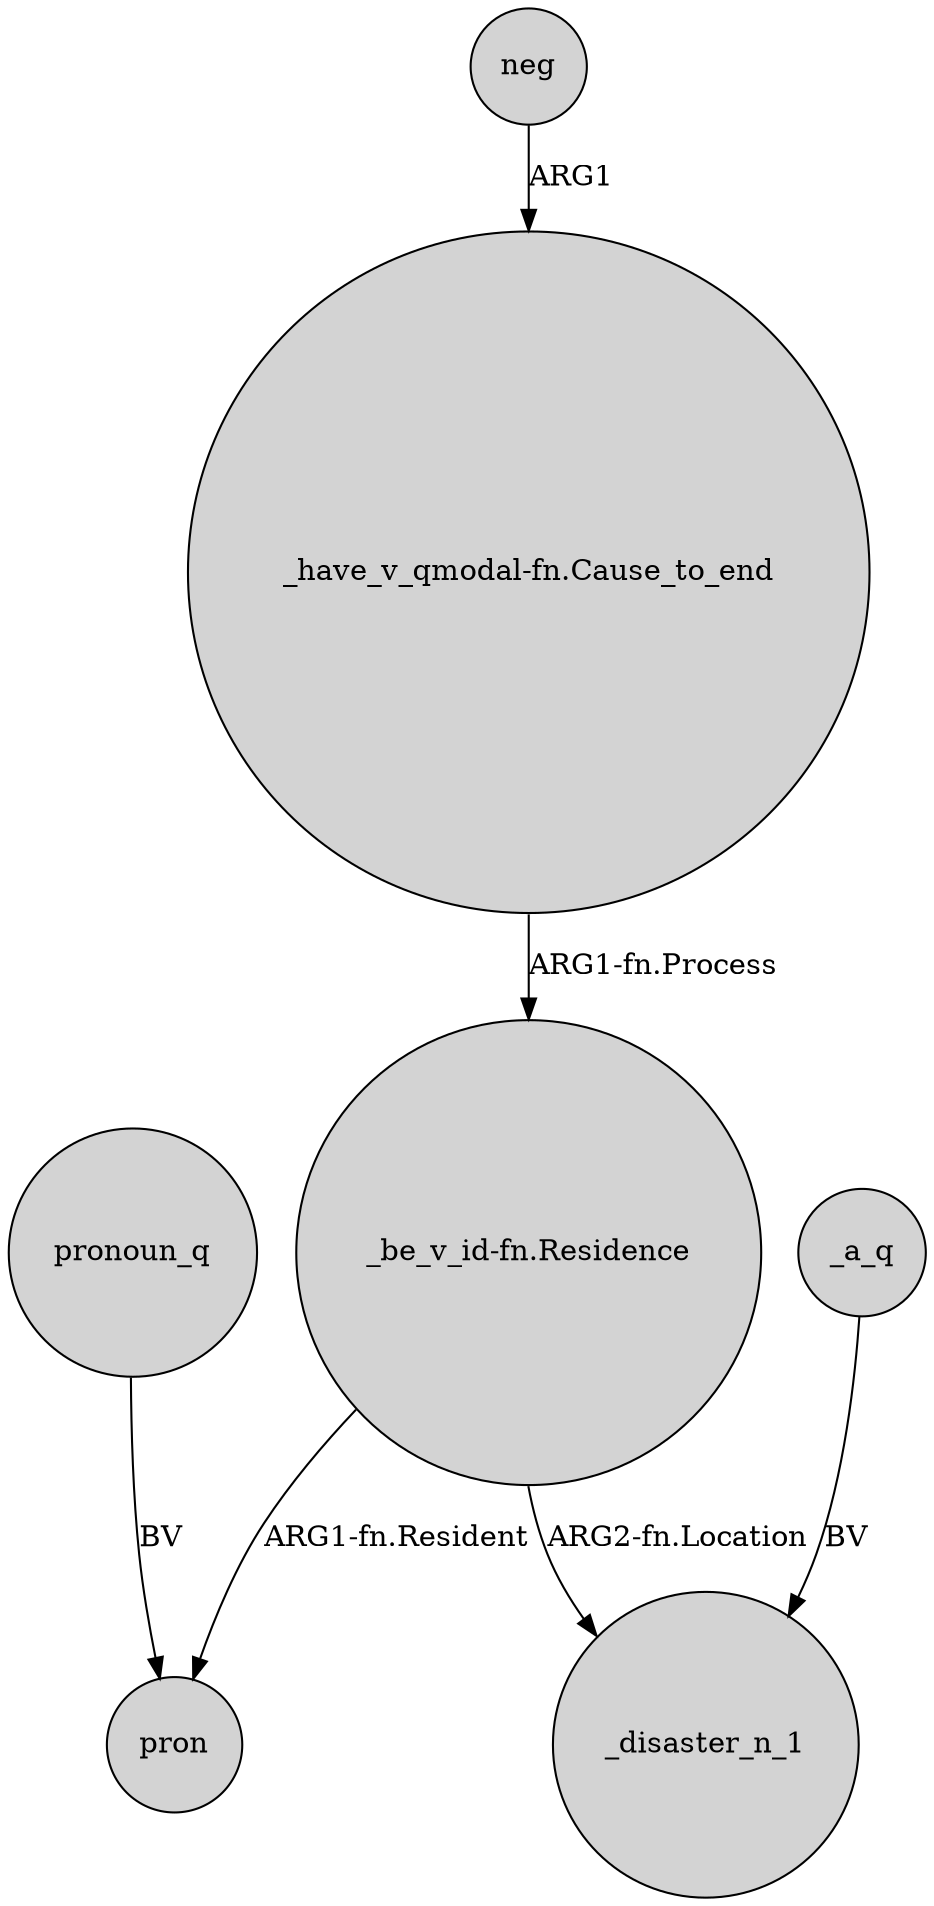 digraph {
	node [shape=circle style=filled]
	neg -> "_have_v_qmodal-fn.Cause_to_end" [label=ARG1]
	"_be_v_id-fn.Residence" -> pron [label="ARG1-fn.Resident"]
	pronoun_q -> pron [label=BV]
	"_have_v_qmodal-fn.Cause_to_end" -> "_be_v_id-fn.Residence" [label="ARG1-fn.Process"]
	_a_q -> _disaster_n_1 [label=BV]
	"_be_v_id-fn.Residence" -> _disaster_n_1 [label="ARG2-fn.Location"]
}
